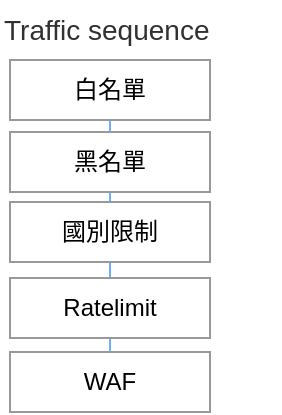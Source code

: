 <mxfile version="16.6.4" type="github">
  <diagram id="SRc7_i1eHmLtoLI0htpV" name="Page-1">
    <mxGraphModel dx="1422" dy="706" grid="1" gridSize="10" guides="1" tooltips="1" connect="1" arrows="1" fold="1" page="1" pageScale="1" pageWidth="827" pageHeight="1169" math="0" shadow="0">
      <root>
        <mxCell id="0" />
        <mxCell id="1" parent="0" />
        <mxCell id="tn1ba6E4ZoKOK3BNxuy9-23" value="" style="endArrow=none;html=1;rounded=0;fontSize=14;entryX=0.5;entryY=1;entryDx=0;entryDy=0;exitX=0.5;exitY=0;exitDx=0;exitDy=0;fillColor=#dae8fc;strokeColor=#66B2FF;" edge="1" parent="1" source="tn1ba6E4ZoKOK3BNxuy9-22" target="tn1ba6E4ZoKOK3BNxuy9-1">
          <mxGeometry width="50" height="50" relative="1" as="geometry">
            <mxPoint x="390" y="390" as="sourcePoint" />
            <mxPoint x="440" y="340" as="targetPoint" />
          </mxGeometry>
        </mxCell>
        <mxCell id="tn1ba6E4ZoKOK3BNxuy9-1" value="白名單" style="rounded=0;whiteSpace=wrap;html=1;strokeColor=#999999;" vertex="1" parent="1">
          <mxGeometry x="335" y="170" width="100" height="30" as="geometry" />
        </mxCell>
        <mxCell id="tn1ba6E4ZoKOK3BNxuy9-12" value="&lt;span style=&quot;color: rgb(49 , 49 , 49) ; font-style: normal ; letter-spacing: normal ; text-indent: 0px ; text-transform: none ; word-spacing: 0px ; background-color: rgb(255 , 255 , 255) ; display: inline ; float: none&quot;&gt;&lt;font style=&quot;font-size: 14px&quot;&gt;Traffic sequence&lt;/font&gt;&lt;/span&gt;" style="text;whiteSpace=wrap;html=1;" vertex="1" parent="1">
          <mxGeometry x="330" y="140" width="140" height="30" as="geometry" />
        </mxCell>
        <mxCell id="tn1ba6E4ZoKOK3BNxuy9-19" value="黑名單" style="rounded=0;whiteSpace=wrap;html=1;strokeColor=#999999;" vertex="1" parent="1">
          <mxGeometry x="335" y="206" width="100" height="30" as="geometry" />
        </mxCell>
        <mxCell id="tn1ba6E4ZoKOK3BNxuy9-20" value="國別限制" style="rounded=0;whiteSpace=wrap;html=1;strokeColor=#999999;" vertex="1" parent="1">
          <mxGeometry x="335" y="241" width="100" height="30" as="geometry" />
        </mxCell>
        <mxCell id="tn1ba6E4ZoKOK3BNxuy9-21" value="Ratelimit" style="rounded=0;whiteSpace=wrap;html=1;strokeColor=#999999;" vertex="1" parent="1">
          <mxGeometry x="335" y="279" width="100" height="30" as="geometry" />
        </mxCell>
        <mxCell id="tn1ba6E4ZoKOK3BNxuy9-22" value="WAF" style="rounded=0;whiteSpace=wrap;html=1;strokeColor=#999999;" vertex="1" parent="1">
          <mxGeometry x="335" y="316" width="100" height="30" as="geometry" />
        </mxCell>
      </root>
    </mxGraphModel>
  </diagram>
</mxfile>
